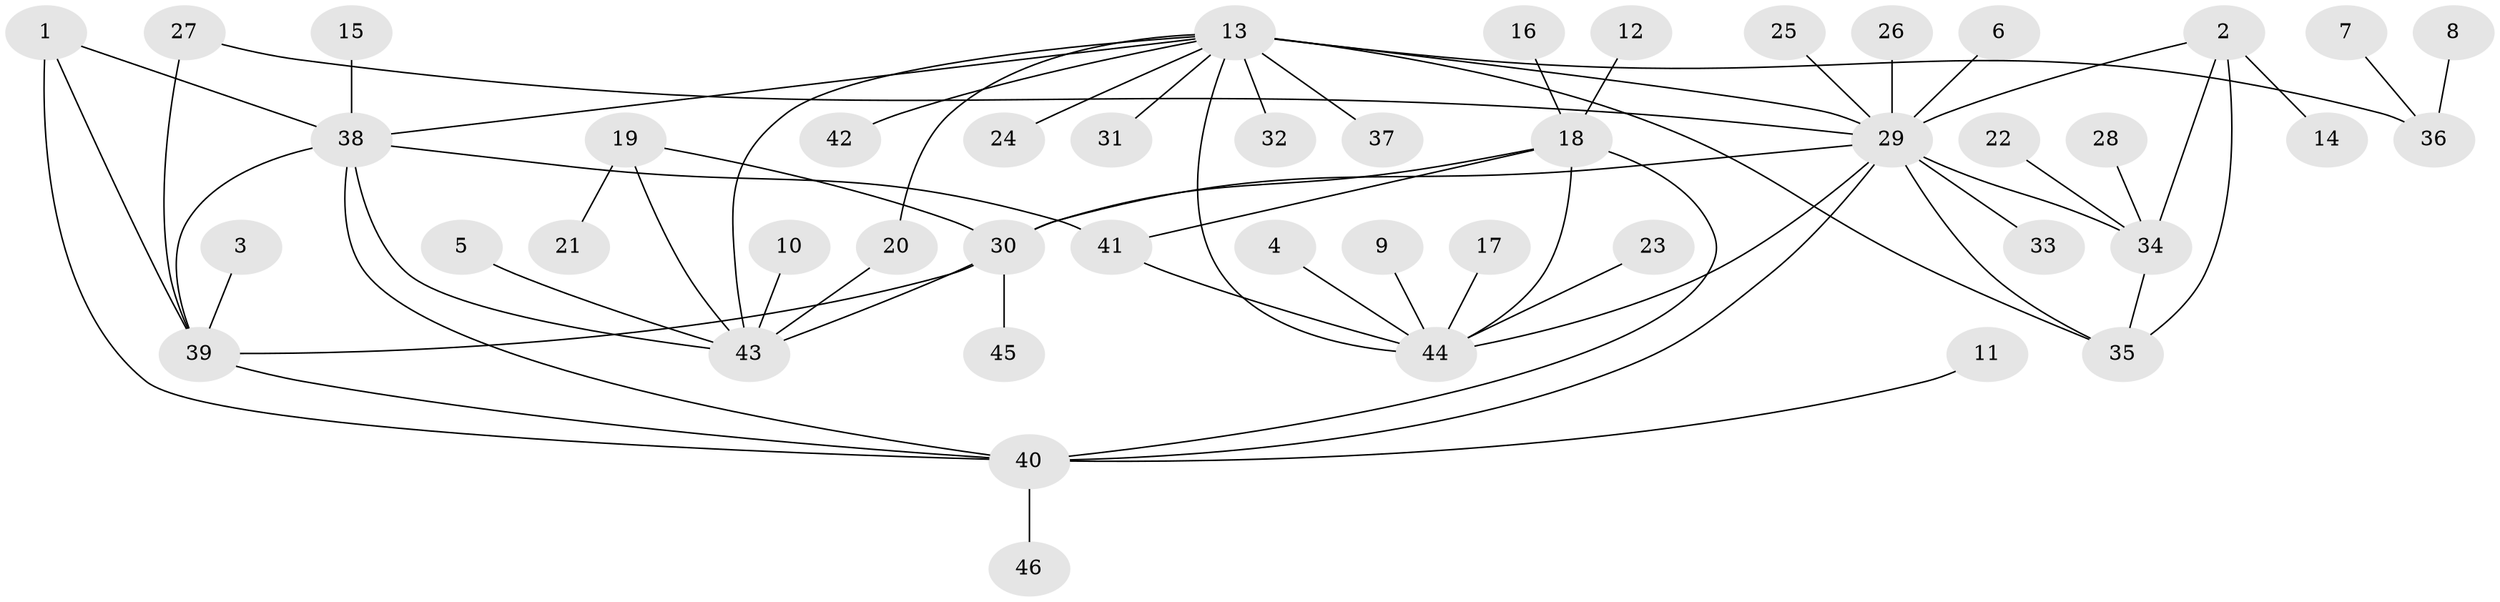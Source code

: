 // original degree distribution, {7: 0.07608695652173914, 8: 0.043478260869565216, 3: 0.07608695652173914, 6: 0.021739130434782608, 5: 0.03260869565217391, 13: 0.010869565217391304, 4: 0.010869565217391304, 10: 0.010869565217391304, 2: 0.13043478260869565, 1: 0.5869565217391305}
// Generated by graph-tools (version 1.1) at 2025/26/03/09/25 03:26:42]
// undirected, 46 vertices, 64 edges
graph export_dot {
graph [start="1"]
  node [color=gray90,style=filled];
  1;
  2;
  3;
  4;
  5;
  6;
  7;
  8;
  9;
  10;
  11;
  12;
  13;
  14;
  15;
  16;
  17;
  18;
  19;
  20;
  21;
  22;
  23;
  24;
  25;
  26;
  27;
  28;
  29;
  30;
  31;
  32;
  33;
  34;
  35;
  36;
  37;
  38;
  39;
  40;
  41;
  42;
  43;
  44;
  45;
  46;
  1 -- 38 [weight=1.0];
  1 -- 39 [weight=1.0];
  1 -- 40 [weight=1.0];
  2 -- 14 [weight=1.0];
  2 -- 29 [weight=1.0];
  2 -- 34 [weight=1.0];
  2 -- 35 [weight=1.0];
  3 -- 39 [weight=1.0];
  4 -- 44 [weight=1.0];
  5 -- 43 [weight=1.0];
  6 -- 29 [weight=1.0];
  7 -- 36 [weight=1.0];
  8 -- 36 [weight=1.0];
  9 -- 44 [weight=1.0];
  10 -- 43 [weight=1.0];
  11 -- 40 [weight=1.0];
  12 -- 18 [weight=1.0];
  13 -- 20 [weight=1.0];
  13 -- 24 [weight=1.0];
  13 -- 29 [weight=1.0];
  13 -- 31 [weight=1.0];
  13 -- 32 [weight=1.0];
  13 -- 35 [weight=1.0];
  13 -- 36 [weight=3.0];
  13 -- 37 [weight=1.0];
  13 -- 38 [weight=1.0];
  13 -- 42 [weight=1.0];
  13 -- 43 [weight=1.0];
  13 -- 44 [weight=1.0];
  15 -- 38 [weight=1.0];
  16 -- 18 [weight=1.0];
  17 -- 44 [weight=1.0];
  18 -- 30 [weight=1.0];
  18 -- 40 [weight=1.0];
  18 -- 41 [weight=1.0];
  18 -- 44 [weight=2.0];
  19 -- 21 [weight=1.0];
  19 -- 30 [weight=2.0];
  19 -- 43 [weight=1.0];
  20 -- 43 [weight=1.0];
  22 -- 34 [weight=1.0];
  23 -- 44 [weight=1.0];
  25 -- 29 [weight=1.0];
  26 -- 29 [weight=1.0];
  27 -- 29 [weight=1.0];
  27 -- 39 [weight=1.0];
  28 -- 34 [weight=1.0];
  29 -- 30 [weight=1.0];
  29 -- 33 [weight=1.0];
  29 -- 34 [weight=1.0];
  29 -- 35 [weight=1.0];
  29 -- 40 [weight=1.0];
  29 -- 44 [weight=1.0];
  30 -- 39 [weight=1.0];
  30 -- 43 [weight=2.0];
  30 -- 45 [weight=1.0];
  34 -- 35 [weight=1.0];
  38 -- 39 [weight=1.0];
  38 -- 40 [weight=1.0];
  38 -- 41 [weight=1.0];
  38 -- 43 [weight=1.0];
  39 -- 40 [weight=1.0];
  40 -- 46 [weight=1.0];
  41 -- 44 [weight=2.0];
}
